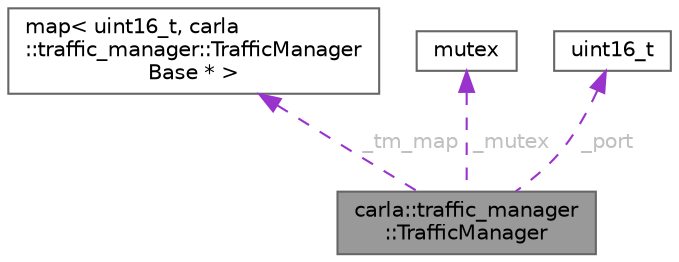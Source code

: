 digraph "carla::traffic_manager::TrafficManager"
{
 // INTERACTIVE_SVG=YES
 // LATEX_PDF_SIZE
  bgcolor="transparent";
  edge [fontname=Helvetica,fontsize=10,labelfontname=Helvetica,labelfontsize=10];
  node [fontname=Helvetica,fontsize=10,shape=box,height=0.2,width=0.4];
  Node1 [id="Node000001",label="carla::traffic_manager\l::TrafficManager",height=0.2,width=0.4,color="gray40", fillcolor="grey60", style="filled", fontcolor="black",tooltip="This class integrates all the various stages of the traffic manager appropriately using messengers."];
  Node2 -> Node1 [id="edge1_Node000001_Node000002",dir="back",color="darkorchid3",style="dashed",tooltip=" ",label=" _tm_map",fontcolor="grey" ];
  Node2 [id="Node000002",label="map\< uint16_t, carla\l::traffic_manager::TrafficManager\lBase * \>",height=0.2,width=0.4,color="gray40", fillcolor="white", style="filled",tooltip=" "];
  Node3 -> Node1 [id="edge2_Node000001_Node000003",dir="back",color="darkorchid3",style="dashed",tooltip=" ",label=" _mutex",fontcolor="grey" ];
  Node3 [id="Node000003",label="mutex",height=0.2,width=0.4,color="gray40", fillcolor="white", style="filled",tooltip=" "];
  Node4 -> Node1 [id="edge3_Node000001_Node000004",dir="back",color="darkorchid3",style="dashed",tooltip=" ",label=" _port",fontcolor="grey" ];
  Node4 [id="Node000004",label="uint16_t",height=0.2,width=0.4,color="gray40", fillcolor="white", style="filled",tooltip=" "];
}
